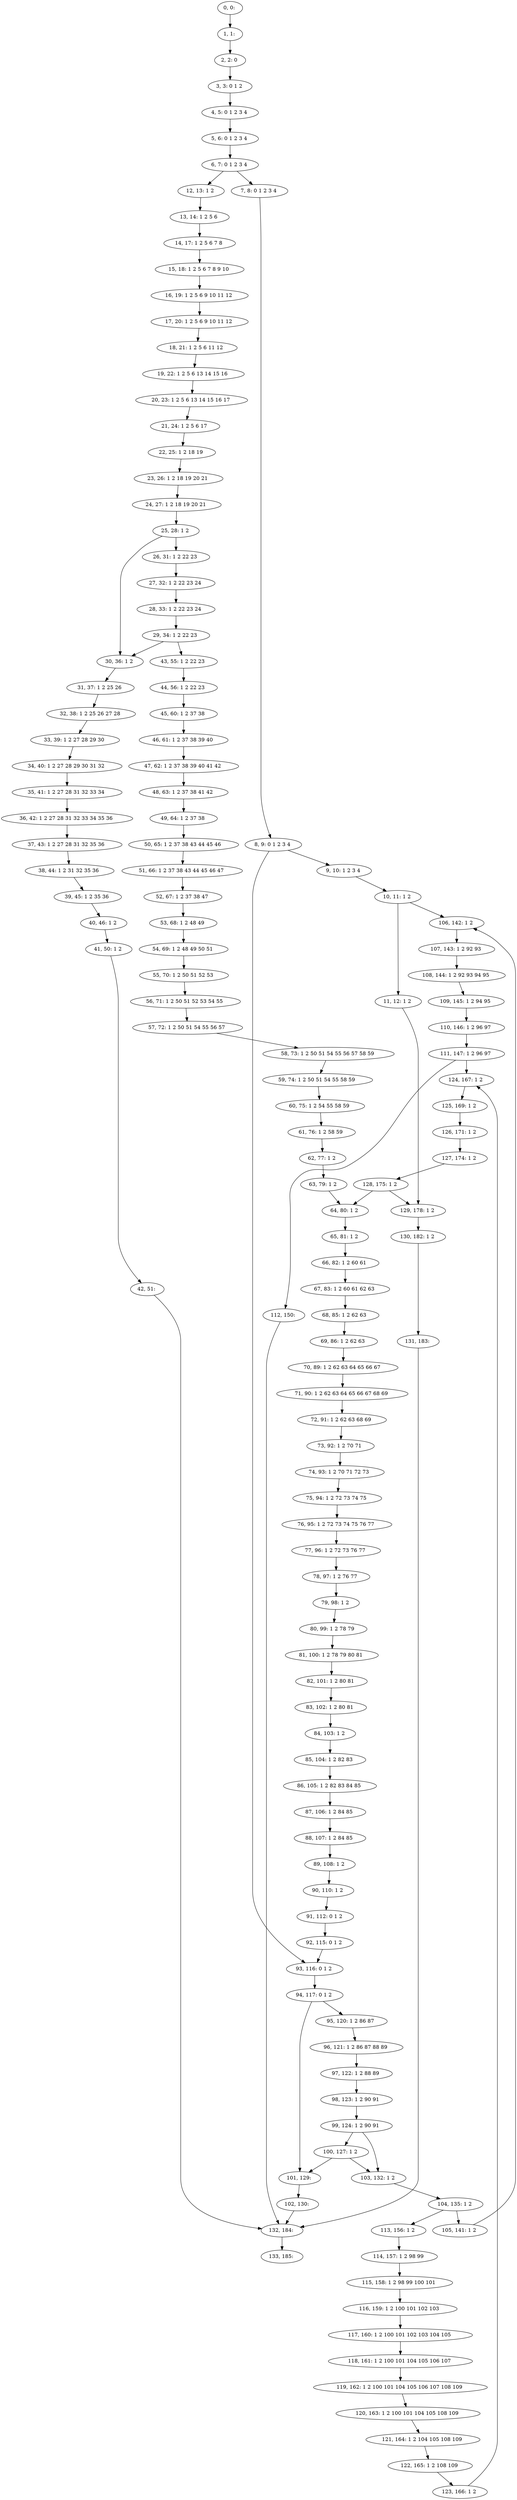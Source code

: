 digraph G {
0[label="0, 0: "];
1[label="1, 1: "];
2[label="2, 2: 0 "];
3[label="3, 3: 0 1 2 "];
4[label="4, 5: 0 1 2 3 4 "];
5[label="5, 6: 0 1 2 3 4 "];
6[label="6, 7: 0 1 2 3 4 "];
7[label="7, 8: 0 1 2 3 4 "];
8[label="8, 9: 0 1 2 3 4 "];
9[label="9, 10: 1 2 3 4 "];
10[label="10, 11: 1 2 "];
11[label="11, 12: 1 2 "];
12[label="12, 13: 1 2 "];
13[label="13, 14: 1 2 5 6 "];
14[label="14, 17: 1 2 5 6 7 8 "];
15[label="15, 18: 1 2 5 6 7 8 9 10 "];
16[label="16, 19: 1 2 5 6 9 10 11 12 "];
17[label="17, 20: 1 2 5 6 9 10 11 12 "];
18[label="18, 21: 1 2 5 6 11 12 "];
19[label="19, 22: 1 2 5 6 13 14 15 16 "];
20[label="20, 23: 1 2 5 6 13 14 15 16 17 "];
21[label="21, 24: 1 2 5 6 17 "];
22[label="22, 25: 1 2 18 19 "];
23[label="23, 26: 1 2 18 19 20 21 "];
24[label="24, 27: 1 2 18 19 20 21 "];
25[label="25, 28: 1 2 "];
26[label="26, 31: 1 2 22 23 "];
27[label="27, 32: 1 2 22 23 24 "];
28[label="28, 33: 1 2 22 23 24 "];
29[label="29, 34: 1 2 22 23 "];
30[label="30, 36: 1 2 "];
31[label="31, 37: 1 2 25 26 "];
32[label="32, 38: 1 2 25 26 27 28 "];
33[label="33, 39: 1 2 27 28 29 30 "];
34[label="34, 40: 1 2 27 28 29 30 31 32 "];
35[label="35, 41: 1 2 27 28 31 32 33 34 "];
36[label="36, 42: 1 2 27 28 31 32 33 34 35 36 "];
37[label="37, 43: 1 2 27 28 31 32 35 36 "];
38[label="38, 44: 1 2 31 32 35 36 "];
39[label="39, 45: 1 2 35 36 "];
40[label="40, 46: 1 2 "];
41[label="41, 50: 1 2 "];
42[label="42, 51: "];
43[label="43, 55: 1 2 22 23 "];
44[label="44, 56: 1 2 22 23 "];
45[label="45, 60: 1 2 37 38 "];
46[label="46, 61: 1 2 37 38 39 40 "];
47[label="47, 62: 1 2 37 38 39 40 41 42 "];
48[label="48, 63: 1 2 37 38 41 42 "];
49[label="49, 64: 1 2 37 38 "];
50[label="50, 65: 1 2 37 38 43 44 45 46 "];
51[label="51, 66: 1 2 37 38 43 44 45 46 47 "];
52[label="52, 67: 1 2 37 38 47 "];
53[label="53, 68: 1 2 48 49 "];
54[label="54, 69: 1 2 48 49 50 51 "];
55[label="55, 70: 1 2 50 51 52 53 "];
56[label="56, 71: 1 2 50 51 52 53 54 55 "];
57[label="57, 72: 1 2 50 51 54 55 56 57 "];
58[label="58, 73: 1 2 50 51 54 55 56 57 58 59 "];
59[label="59, 74: 1 2 50 51 54 55 58 59 "];
60[label="60, 75: 1 2 54 55 58 59 "];
61[label="61, 76: 1 2 58 59 "];
62[label="62, 77: 1 2 "];
63[label="63, 79: 1 2 "];
64[label="64, 80: 1 2 "];
65[label="65, 81: 1 2 "];
66[label="66, 82: 1 2 60 61 "];
67[label="67, 83: 1 2 60 61 62 63 "];
68[label="68, 85: 1 2 62 63 "];
69[label="69, 86: 1 2 62 63 "];
70[label="70, 89: 1 2 62 63 64 65 66 67 "];
71[label="71, 90: 1 2 62 63 64 65 66 67 68 69 "];
72[label="72, 91: 1 2 62 63 68 69 "];
73[label="73, 92: 1 2 70 71 "];
74[label="74, 93: 1 2 70 71 72 73 "];
75[label="75, 94: 1 2 72 73 74 75 "];
76[label="76, 95: 1 2 72 73 74 75 76 77 "];
77[label="77, 96: 1 2 72 73 76 77 "];
78[label="78, 97: 1 2 76 77 "];
79[label="79, 98: 1 2 "];
80[label="80, 99: 1 2 78 79 "];
81[label="81, 100: 1 2 78 79 80 81 "];
82[label="82, 101: 1 2 80 81 "];
83[label="83, 102: 1 2 80 81 "];
84[label="84, 103: 1 2 "];
85[label="85, 104: 1 2 82 83 "];
86[label="86, 105: 1 2 82 83 84 85 "];
87[label="87, 106: 1 2 84 85 "];
88[label="88, 107: 1 2 84 85 "];
89[label="89, 108: 1 2 "];
90[label="90, 110: 1 2 "];
91[label="91, 112: 0 1 2 "];
92[label="92, 115: 0 1 2 "];
93[label="93, 116: 0 1 2 "];
94[label="94, 117: 0 1 2 "];
95[label="95, 120: 1 2 86 87 "];
96[label="96, 121: 1 2 86 87 88 89 "];
97[label="97, 122: 1 2 88 89 "];
98[label="98, 123: 1 2 90 91 "];
99[label="99, 124: 1 2 90 91 "];
100[label="100, 127: 1 2 "];
101[label="101, 129: "];
102[label="102, 130: "];
103[label="103, 132: 1 2 "];
104[label="104, 135: 1 2 "];
105[label="105, 141: 1 2 "];
106[label="106, 142: 1 2 "];
107[label="107, 143: 1 2 92 93 "];
108[label="108, 144: 1 2 92 93 94 95 "];
109[label="109, 145: 1 2 94 95 "];
110[label="110, 146: 1 2 96 97 "];
111[label="111, 147: 1 2 96 97 "];
112[label="112, 150: "];
113[label="113, 156: 1 2 "];
114[label="114, 157: 1 2 98 99 "];
115[label="115, 158: 1 2 98 99 100 101 "];
116[label="116, 159: 1 2 100 101 102 103 "];
117[label="117, 160: 1 2 100 101 102 103 104 105 "];
118[label="118, 161: 1 2 100 101 104 105 106 107 "];
119[label="119, 162: 1 2 100 101 104 105 106 107 108 109 "];
120[label="120, 163: 1 2 100 101 104 105 108 109 "];
121[label="121, 164: 1 2 104 105 108 109 "];
122[label="122, 165: 1 2 108 109 "];
123[label="123, 166: 1 2 "];
124[label="124, 167: 1 2 "];
125[label="125, 169: 1 2 "];
126[label="126, 171: 1 2 "];
127[label="127, 174: 1 2 "];
128[label="128, 175: 1 2 "];
129[label="129, 178: 1 2 "];
130[label="130, 182: 1 2 "];
131[label="131, 183: "];
132[label="132, 184: "];
133[label="133, 185: "];
0->1 ;
1->2 ;
2->3 ;
3->4 ;
4->5 ;
5->6 ;
6->7 ;
6->12 ;
7->8 ;
8->9 ;
8->93 ;
9->10 ;
10->11 ;
10->106 ;
11->129 ;
12->13 ;
13->14 ;
14->15 ;
15->16 ;
16->17 ;
17->18 ;
18->19 ;
19->20 ;
20->21 ;
21->22 ;
22->23 ;
23->24 ;
24->25 ;
25->26 ;
25->30 ;
26->27 ;
27->28 ;
28->29 ;
29->30 ;
29->43 ;
30->31 ;
31->32 ;
32->33 ;
33->34 ;
34->35 ;
35->36 ;
36->37 ;
37->38 ;
38->39 ;
39->40 ;
40->41 ;
41->42 ;
42->132 ;
43->44 ;
44->45 ;
45->46 ;
46->47 ;
47->48 ;
48->49 ;
49->50 ;
50->51 ;
51->52 ;
52->53 ;
53->54 ;
54->55 ;
55->56 ;
56->57 ;
57->58 ;
58->59 ;
59->60 ;
60->61 ;
61->62 ;
62->63 ;
63->64 ;
64->65 ;
65->66 ;
66->67 ;
67->68 ;
68->69 ;
69->70 ;
70->71 ;
71->72 ;
72->73 ;
73->74 ;
74->75 ;
75->76 ;
76->77 ;
77->78 ;
78->79 ;
79->80 ;
80->81 ;
81->82 ;
82->83 ;
83->84 ;
84->85 ;
85->86 ;
86->87 ;
87->88 ;
88->89 ;
89->90 ;
90->91 ;
91->92 ;
92->93 ;
93->94 ;
94->95 ;
94->101 ;
95->96 ;
96->97 ;
97->98 ;
98->99 ;
99->100 ;
99->103 ;
100->101 ;
100->103 ;
101->102 ;
102->132 ;
103->104 ;
104->105 ;
104->113 ;
105->106 ;
106->107 ;
107->108 ;
108->109 ;
109->110 ;
110->111 ;
111->112 ;
111->124 ;
112->132 ;
113->114 ;
114->115 ;
115->116 ;
116->117 ;
117->118 ;
118->119 ;
119->120 ;
120->121 ;
121->122 ;
122->123 ;
123->124 ;
124->125 ;
125->126 ;
126->127 ;
127->128 ;
128->129 ;
128->64 ;
129->130 ;
130->131 ;
131->132 ;
132->133 ;
}

